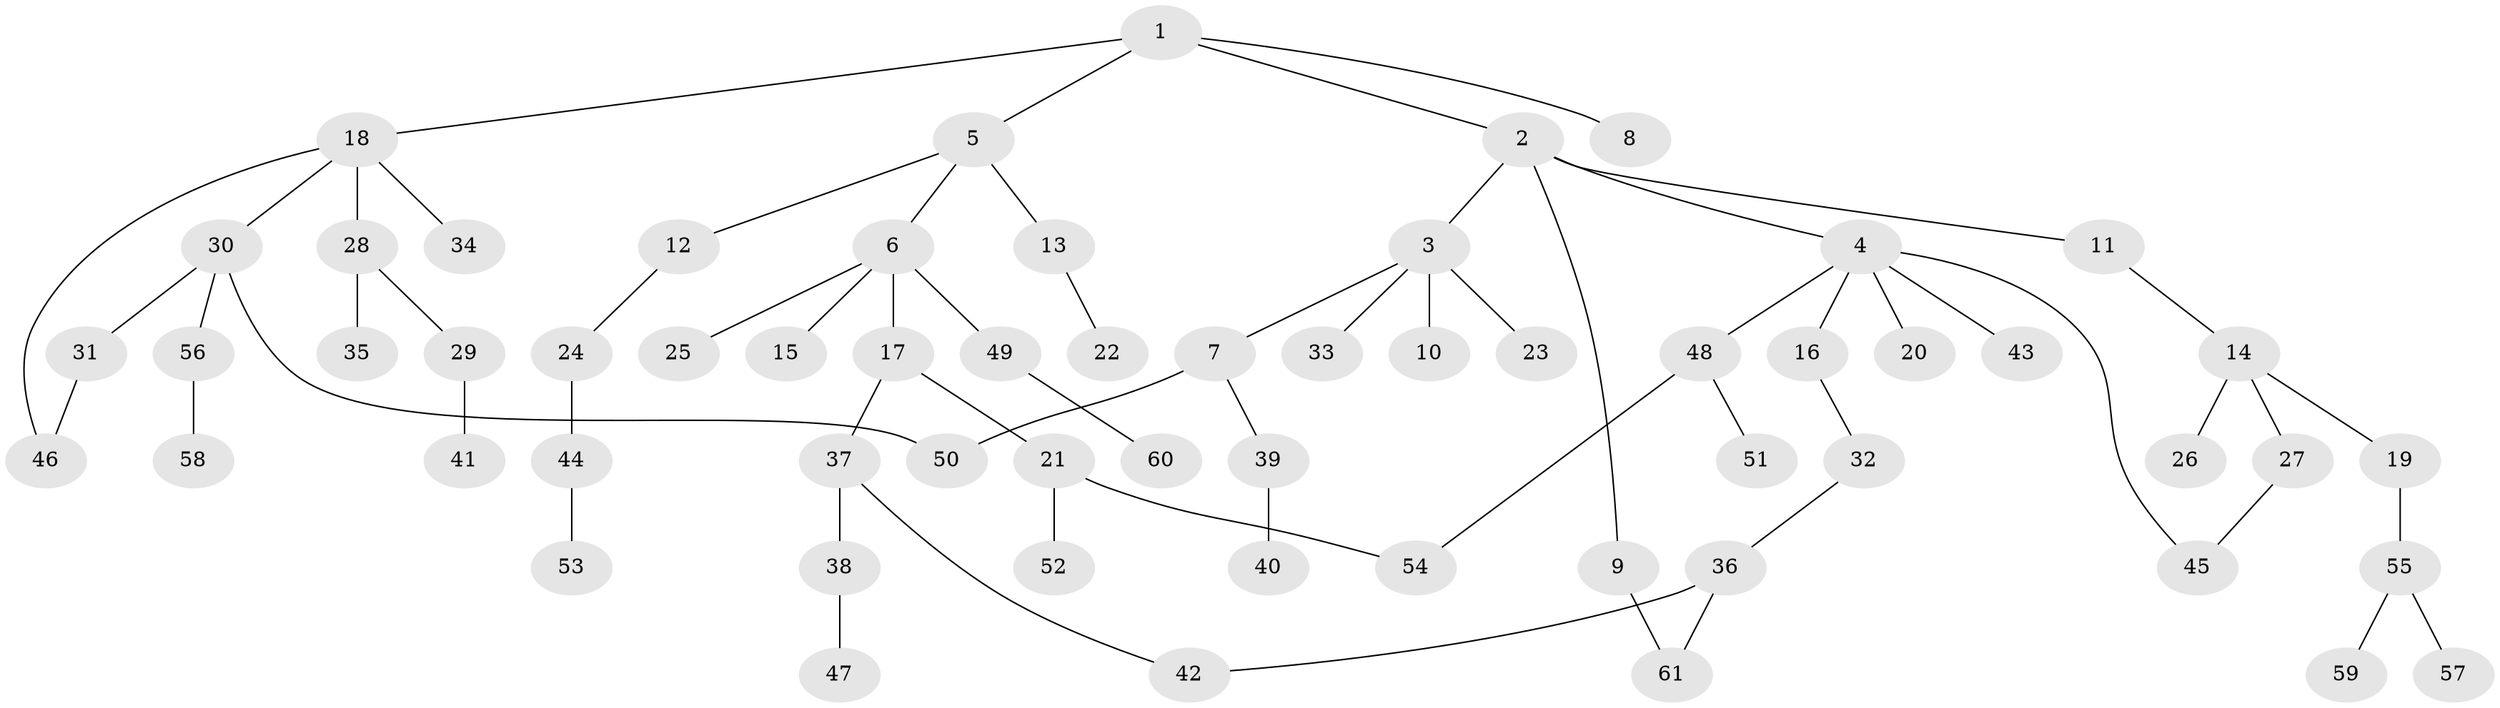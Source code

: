 // Generated by graph-tools (version 1.1) at 2025/34/03/09/25 02:34:29]
// undirected, 61 vertices, 66 edges
graph export_dot {
graph [start="1"]
  node [color=gray90,style=filled];
  1;
  2;
  3;
  4;
  5;
  6;
  7;
  8;
  9;
  10;
  11;
  12;
  13;
  14;
  15;
  16;
  17;
  18;
  19;
  20;
  21;
  22;
  23;
  24;
  25;
  26;
  27;
  28;
  29;
  30;
  31;
  32;
  33;
  34;
  35;
  36;
  37;
  38;
  39;
  40;
  41;
  42;
  43;
  44;
  45;
  46;
  47;
  48;
  49;
  50;
  51;
  52;
  53;
  54;
  55;
  56;
  57;
  58;
  59;
  60;
  61;
  1 -- 2;
  1 -- 5;
  1 -- 8;
  1 -- 18;
  2 -- 3;
  2 -- 4;
  2 -- 9;
  2 -- 11;
  3 -- 7;
  3 -- 10;
  3 -- 23;
  3 -- 33;
  4 -- 16;
  4 -- 20;
  4 -- 43;
  4 -- 45;
  4 -- 48;
  5 -- 6;
  5 -- 12;
  5 -- 13;
  6 -- 15;
  6 -- 17;
  6 -- 25;
  6 -- 49;
  7 -- 39;
  7 -- 50;
  9 -- 61;
  11 -- 14;
  12 -- 24;
  13 -- 22;
  14 -- 19;
  14 -- 26;
  14 -- 27;
  16 -- 32;
  17 -- 21;
  17 -- 37;
  18 -- 28;
  18 -- 30;
  18 -- 34;
  18 -- 46;
  19 -- 55;
  21 -- 52;
  21 -- 54;
  24 -- 44;
  27 -- 45;
  28 -- 29;
  28 -- 35;
  29 -- 41;
  30 -- 31;
  30 -- 50;
  30 -- 56;
  31 -- 46;
  32 -- 36;
  36 -- 42;
  36 -- 61;
  37 -- 38;
  37 -- 42;
  38 -- 47;
  39 -- 40;
  44 -- 53;
  48 -- 51;
  48 -- 54;
  49 -- 60;
  55 -- 57;
  55 -- 59;
  56 -- 58;
}
